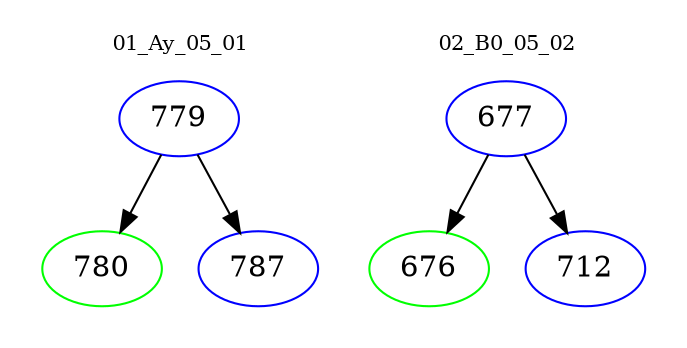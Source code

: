 digraph{
subgraph cluster_0 {
color = white
label = "01_Ay_05_01";
fontsize=10;
T0_779 [label="779", color="blue"]
T0_779 -> T0_780 [color="black"]
T0_780 [label="780", color="green"]
T0_779 -> T0_787 [color="black"]
T0_787 [label="787", color="blue"]
}
subgraph cluster_1 {
color = white
label = "02_B0_05_02";
fontsize=10;
T1_677 [label="677", color="blue"]
T1_677 -> T1_676 [color="black"]
T1_676 [label="676", color="green"]
T1_677 -> T1_712 [color="black"]
T1_712 [label="712", color="blue"]
}
}
